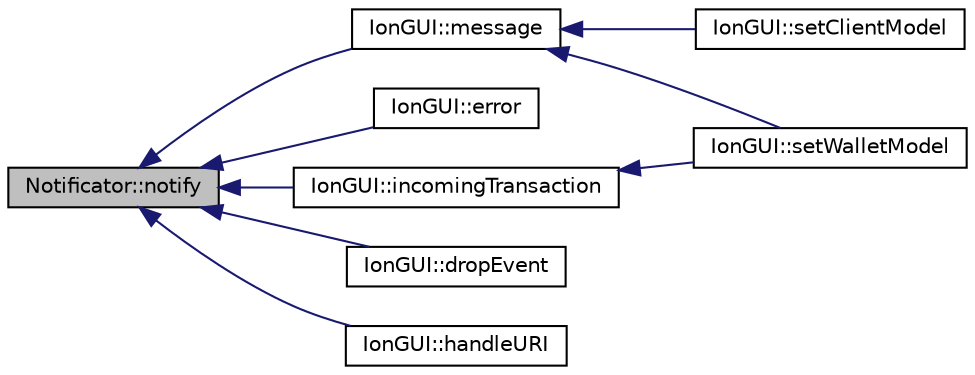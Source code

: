 digraph "Notificator::notify"
{
  edge [fontname="Helvetica",fontsize="10",labelfontname="Helvetica",labelfontsize="10"];
  node [fontname="Helvetica",fontsize="10",shape=record];
  rankdir="LR";
  Node11 [label="Notificator::notify",height=0.2,width=0.4,color="black", fillcolor="grey75", style="filled", fontcolor="black"];
  Node11 -> Node12 [dir="back",color="midnightblue",fontsize="10",style="solid",fontname="Helvetica"];
  Node12 [label="IonGUI::message",height=0.2,width=0.4,color="black", fillcolor="white", style="filled",URL="$class_ion_g_u_i.html#a2fa24a98cb6fff32ed71cd80f9a8b2aa",tooltip="Notify the user of an event from the core network or transaction handling code. "];
  Node12 -> Node13 [dir="back",color="midnightblue",fontsize="10",style="solid",fontname="Helvetica"];
  Node13 [label="IonGUI::setClientModel",height=0.2,width=0.4,color="black", fillcolor="white", style="filled",URL="$class_ion_g_u_i.html#aee0c583c834ce4f4c598c29db83b0680",tooltip="Set the client model. "];
  Node12 -> Node14 [dir="back",color="midnightblue",fontsize="10",style="solid",fontname="Helvetica"];
  Node14 [label="IonGUI::setWalletModel",height=0.2,width=0.4,color="black", fillcolor="white", style="filled",URL="$class_ion_g_u_i.html#a37f87db65498b036d387c705a749c45d",tooltip="Set the wallet model. "];
  Node11 -> Node15 [dir="back",color="midnightblue",fontsize="10",style="solid",fontname="Helvetica"];
  Node15 [label="IonGUI::error",height=0.2,width=0.4,color="black", fillcolor="white", style="filled",URL="$class_ion_g_u_i.html#a886d81f8464ca85aea167bd81525bc4c",tooltip="Notify the user of an error in the network or transaction handling code. "];
  Node11 -> Node16 [dir="back",color="midnightblue",fontsize="10",style="solid",fontname="Helvetica"];
  Node16 [label="IonGUI::incomingTransaction",height=0.2,width=0.4,color="black", fillcolor="white", style="filled",URL="$class_ion_g_u_i.html#acdb78c5d98fb4528bd0e9f5b9c5ad048",tooltip="Show incoming transaction notification for new transactions. "];
  Node16 -> Node14 [dir="back",color="midnightblue",fontsize="10",style="solid",fontname="Helvetica"];
  Node11 -> Node17 [dir="back",color="midnightblue",fontsize="10",style="solid",fontname="Helvetica"];
  Node17 [label="IonGUI::dropEvent",height=0.2,width=0.4,color="black", fillcolor="white", style="filled",URL="$class_ion_g_u_i.html#a42edcabd719877fa223bfc4ce1004950"];
  Node11 -> Node18 [dir="back",color="midnightblue",fontsize="10",style="solid",fontname="Helvetica"];
  Node18 [label="IonGUI::handleURI",height=0.2,width=0.4,color="black", fillcolor="white", style="filled",URL="$class_ion_g_u_i.html#a96c92e010ff8af010b4053c09128a273"];
}
